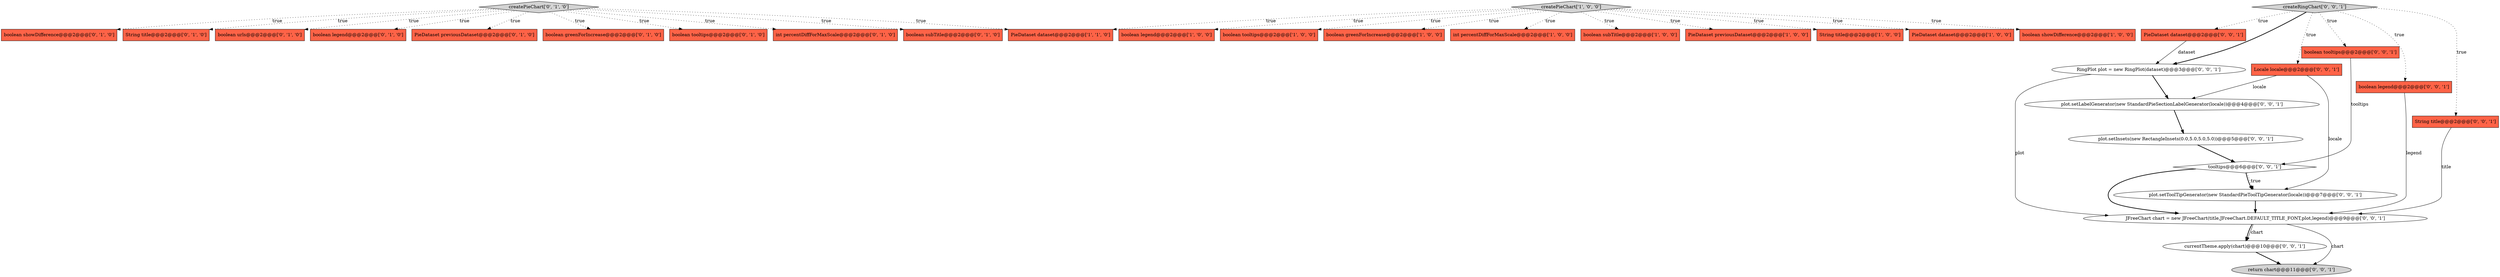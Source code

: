 digraph {
17 [style = filled, label = "boolean showDifference@@@2@@@['0', '1', '0']", fillcolor = tomato, shape = box image = "AAA0AAABBB2BBB"];
3 [style = filled, label = "boolean legend@@@2@@@['1', '0', '0']", fillcolor = tomato, shape = box image = "AAA0AAABBB1BBB"];
22 [style = filled, label = "plot.setToolTipGenerator(new StandardPieToolTipGenerator(locale))@@@7@@@['0', '0', '1']", fillcolor = white, shape = ellipse image = "AAA0AAABBB3BBB"];
14 [style = filled, label = "String title@@@2@@@['0', '1', '0']", fillcolor = tomato, shape = box image = "AAA0AAABBB2BBB"];
2 [style = filled, label = "boolean tooltips@@@2@@@['1', '0', '0']", fillcolor = tomato, shape = box image = "AAA0AAABBB1BBB"];
32 [style = filled, label = "currentTheme.apply(chart)@@@10@@@['0', '0', '1']", fillcolor = white, shape = ellipse image = "AAA0AAABBB3BBB"];
26 [style = filled, label = "tooltips@@@6@@@['0', '0', '1']", fillcolor = white, shape = diamond image = "AAA0AAABBB3BBB"];
34 [style = filled, label = "return chart@@@11@@@['0', '0', '1']", fillcolor = lightgray, shape = ellipse image = "AAA0AAABBB3BBB"];
19 [style = filled, label = "boolean urls@@@2@@@['0', '1', '0']", fillcolor = tomato, shape = box image = "AAA0AAABBB2BBB"];
16 [style = filled, label = "boolean legend@@@2@@@['0', '1', '0']", fillcolor = tomato, shape = box image = "AAA0AAABBB2BBB"];
24 [style = filled, label = "boolean tooltips@@@2@@@['0', '0', '1']", fillcolor = tomato, shape = box image = "AAA0AAABBB3BBB"];
18 [style = filled, label = "createPieChart['0', '1', '0']", fillcolor = lightgray, shape = diamond image = "AAA0AAABBB2BBB"];
12 [style = filled, label = "PieDataset previousDataset@@@2@@@['0', '1', '0']", fillcolor = tomato, shape = box image = "AAA0AAABBB2BBB"];
10 [style = filled, label = "PieDataset dataset@@@2@@@['1', '1', '0']", fillcolor = tomato, shape = box image = "AAA0AAABBB1BBB"];
27 [style = filled, label = "boolean legend@@@2@@@['0', '0', '1']", fillcolor = tomato, shape = box image = "AAA0AAABBB3BBB"];
20 [style = filled, label = "boolean greenForIncrease@@@2@@@['0', '1', '0']", fillcolor = tomato, shape = box image = "AAA0AAABBB2BBB"];
5 [style = filled, label = "boolean greenForIncrease@@@2@@@['1', '0', '0']", fillcolor = tomato, shape = box image = "AAA0AAABBB1BBB"];
13 [style = filled, label = "boolean tooltips@@@2@@@['0', '1', '0']", fillcolor = tomato, shape = box image = "AAA0AAABBB2BBB"];
23 [style = filled, label = "Locale locale@@@2@@@['0', '0', '1']", fillcolor = tomato, shape = box image = "AAA0AAABBB3BBB"];
29 [style = filled, label = "String title@@@2@@@['0', '0', '1']", fillcolor = tomato, shape = box image = "AAA0AAABBB3BBB"];
28 [style = filled, label = "PieDataset dataset@@@2@@@['0', '0', '1']", fillcolor = tomato, shape = box image = "AAA0AAABBB3BBB"];
30 [style = filled, label = "plot.setLabelGenerator(new StandardPieSectionLabelGenerator(locale))@@@4@@@['0', '0', '1']", fillcolor = white, shape = ellipse image = "AAA0AAABBB3BBB"];
1 [style = filled, label = "int percentDiffForMaxScale@@@2@@@['1', '0', '0']", fillcolor = tomato, shape = box image = "AAA0AAABBB1BBB"];
33 [style = filled, label = "RingPlot plot = new RingPlot(dataset)@@@3@@@['0', '0', '1']", fillcolor = white, shape = ellipse image = "AAA0AAABBB3BBB"];
31 [style = filled, label = "JFreeChart chart = new JFreeChart(title,JFreeChart.DEFAULT_TITLE_FONT,plot,legend)@@@9@@@['0', '0', '1']", fillcolor = white, shape = ellipse image = "AAA0AAABBB3BBB"];
6 [style = filled, label = "boolean subTitle@@@2@@@['1', '0', '0']", fillcolor = tomato, shape = box image = "AAA0AAABBB1BBB"];
0 [style = filled, label = "PieDataset previousDataset@@@2@@@['1', '0', '0']", fillcolor = tomato, shape = box image = "AAA0AAABBB1BBB"];
8 [style = filled, label = "String title@@@2@@@['1', '0', '0']", fillcolor = tomato, shape = box image = "AAA0AAABBB1BBB"];
21 [style = filled, label = "createRingChart['0', '0', '1']", fillcolor = lightgray, shape = diamond image = "AAA0AAABBB3BBB"];
9 [style = filled, label = "PieDataset dataset@@@2@@@['1', '0', '0']", fillcolor = tomato, shape = box image = "AAA0AAABBB1BBB"];
25 [style = filled, label = "plot.setInsets(new RectangleInsets(0.0,5.0,5.0,5.0))@@@5@@@['0', '0', '1']", fillcolor = white, shape = ellipse image = "AAA0AAABBB3BBB"];
4 [style = filled, label = "boolean showDifference@@@2@@@['1', '0', '0']", fillcolor = tomato, shape = box image = "AAA0AAABBB1BBB"];
11 [style = filled, label = "int percentDiffForMaxScale@@@2@@@['0', '1', '0']", fillcolor = tomato, shape = box image = "AAA0AAABBB2BBB"];
15 [style = filled, label = "boolean subTitle@@@2@@@['0', '1', '0']", fillcolor = tomato, shape = box image = "AAA0AAABBB2BBB"];
7 [style = filled, label = "createPieChart['1', '0', '0']", fillcolor = lightgray, shape = diamond image = "AAA0AAABBB1BBB"];
7->2 [style = dotted, label="true"];
26->22 [style = bold, label=""];
18->20 [style = dotted, label="true"];
7->4 [style = dotted, label="true"];
18->15 [style = dotted, label="true"];
21->33 [style = bold, label=""];
29->31 [style = solid, label="title"];
27->31 [style = solid, label="legend"];
24->26 [style = solid, label="tooltips"];
7->8 [style = dotted, label="true"];
7->10 [style = dotted, label="true"];
25->26 [style = bold, label=""];
21->24 [style = dotted, label="true"];
26->31 [style = bold, label=""];
23->30 [style = solid, label="locale"];
21->23 [style = dotted, label="true"];
28->33 [style = solid, label="dataset"];
7->1 [style = dotted, label="true"];
22->31 [style = bold, label=""];
30->25 [style = bold, label=""];
7->9 [style = dotted, label="true"];
18->12 [style = dotted, label="true"];
31->32 [style = bold, label=""];
18->13 [style = dotted, label="true"];
18->11 [style = dotted, label="true"];
18->14 [style = dotted, label="true"];
7->5 [style = dotted, label="true"];
18->16 [style = dotted, label="true"];
18->17 [style = dotted, label="true"];
23->22 [style = solid, label="locale"];
33->30 [style = bold, label=""];
33->31 [style = solid, label="plot"];
18->19 [style = dotted, label="true"];
18->10 [style = dotted, label="true"];
21->27 [style = dotted, label="true"];
31->32 [style = solid, label="chart"];
21->29 [style = dotted, label="true"];
7->0 [style = dotted, label="true"];
31->34 [style = solid, label="chart"];
32->34 [style = bold, label=""];
26->22 [style = dotted, label="true"];
21->28 [style = dotted, label="true"];
7->3 [style = dotted, label="true"];
7->6 [style = dotted, label="true"];
}
